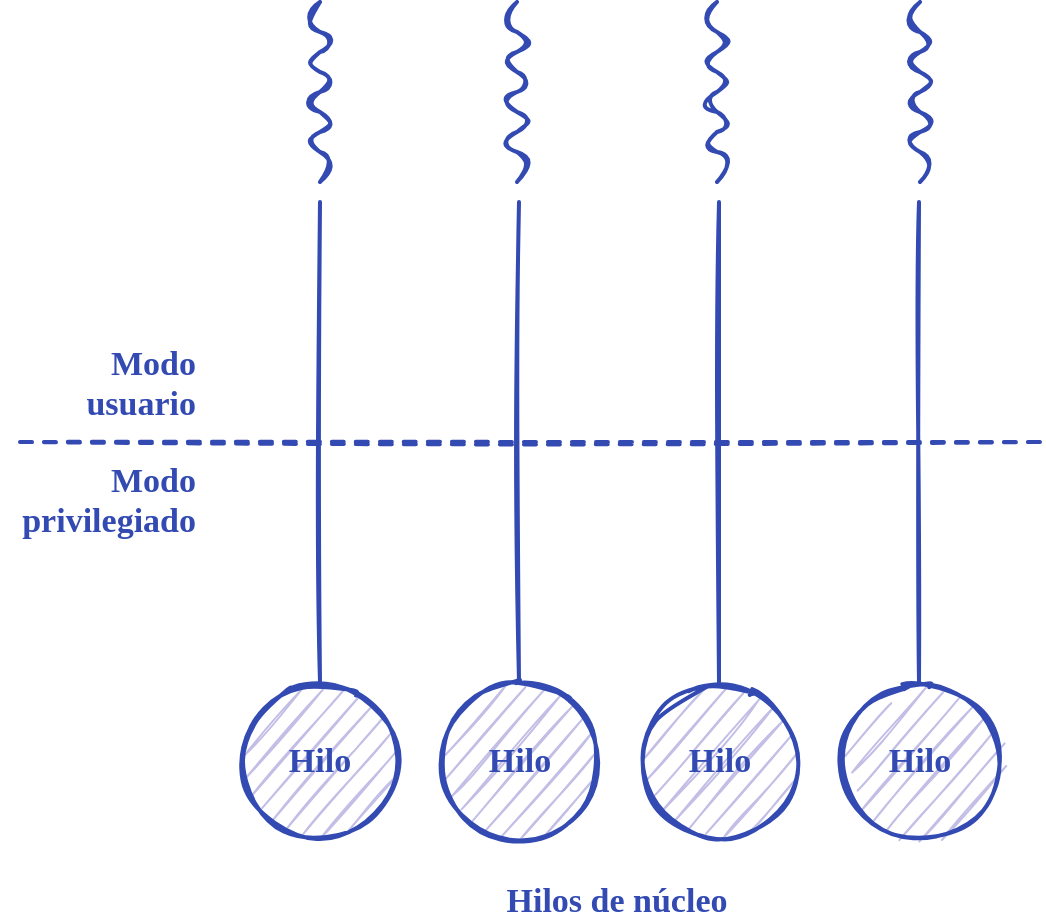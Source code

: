 <mxfile version="14.4.7" type="google"><diagram id="akEowiJKr_ScigKzrRVM" name="Page-1"><mxGraphModel dx="-707" dy="745" grid="1" gridSize="10" guides="1" tooltips="1" connect="1" arrows="1" fold="1" page="1" pageScale="1" pageWidth="689" pageHeight="517" math="0" shadow="0"><root><mxCell id="0"/><mxCell id="1" parent="0"/><mxCell id="lgN72yZ7XG6kfilp9ZLk-28" value="Modo&#10;usuario" style="text;strokeColor=none;fillColor=none;align=right;verticalAlign=middle;rounded=0;shadow=0;sketch=1;fontFamily=Ink Free;fontSize=17;fontStyle=1;fontColor=#324ab2;spacingBottom=5;" parent="1" vertex="1"><mxGeometry x="2160" y="194" width="70" height="35" as="geometry"/></mxCell><mxCell id="lgN72yZ7XG6kfilp9ZLk-29" value="Modo&#10;privilegiado" style="text;strokeColor=none;fillColor=none;align=right;verticalAlign=middle;rounded=0;shadow=0;sketch=1;fontFamily=Ink Free;fontSize=17;fontStyle=1;fontColor=#324ab2;spacingBottom=5;" parent="1" vertex="1"><mxGeometry x="2130" y="250" width="100" height="40" as="geometry"/></mxCell><mxCell id="lgN72yZ7XG6kfilp9ZLk-30" value="Hilo" style="ellipse;aspect=fixed;rounded=0;shadow=0;fontFamily=Ink Free;fontSize=17;strokeWidth=2;spacing=20;sketch=1;align=center;strokeColor=#324ab2;fontColor=#324ab2;fillColor=#c2bee6;spacingBottom=5;fontStyle=1" parent="1" vertex="1"><mxGeometry x="2350" y="360" width="80" height="80" as="geometry"/></mxCell><mxCell id="lgN72yZ7XG6kfilp9ZLk-35" value="" style="endArrow=none;strokeWidth=2;rounded=0;shadow=0;fontFamily=Ink Free;fontSize=17;spacing=20;sketch=1;dashed=1;strokeColor=#324ab2;fontColor=#324ab2;spacingBottom=5;fontStyle=1" parent="1" edge="1"><mxGeometry width="50" height="50" relative="1" as="geometry"><mxPoint x="2140" y="240" as="sourcePoint"/><mxPoint x="2650" y="240" as="targetPoint"/></mxGeometry></mxCell><mxCell id="lgN72yZ7XG6kfilp9ZLk-37" value="Hilo" style="ellipse;aspect=fixed;rounded=0;shadow=0;fontFamily=Ink Free;fontSize=17;strokeWidth=2;spacing=20;sketch=1;align=center;strokeColor=#324ab2;fontColor=#324ab2;fillColor=#c2bee6;spacingBottom=5;fontStyle=1" parent="1" vertex="1"><mxGeometry x="2450" y="360" width="80" height="80" as="geometry"/></mxCell><mxCell id="lgN72yZ7XG6kfilp9ZLk-38" value="Hilo" style="ellipse;aspect=fixed;rounded=0;shadow=0;fontFamily=Ink Free;fontSize=17;strokeWidth=2;spacing=20;sketch=1;align=center;strokeColor=#324ab2;fontColor=#324ab2;fillColor=#c2bee6;spacingBottom=5;fontStyle=1" parent="1" vertex="1"><mxGeometry x="2250" y="360" width="80" height="80" as="geometry"/></mxCell><mxCell id="lgN72yZ7XG6kfilp9ZLk-39" value="Hilo" style="ellipse;aspect=fixed;rounded=0;shadow=0;fontFamily=Ink Free;fontSize=17;strokeWidth=2;spacing=20;sketch=1;align=center;strokeColor=#324ab2;fontColor=#324ab2;fillColor=#c2bee6;spacingBottom=5;fontStyle=1" parent="1" vertex="1"><mxGeometry x="2550" y="360" width="80" height="80" as="geometry"/></mxCell><mxCell id="lgN72yZ7XG6kfilp9ZLk-40" value="Hilos de núcleo" style="text;fillColor=none;align=center;verticalAlign=middle;rounded=0;shadow=0;fontFamily=Ink Free;fontSize=17;strokeWidth=2;spacing=20;sketch=1;fontStyle=1;fontColor=#324ab2;spacingBottom=5;" parent="1" vertex="1"><mxGeometry x="2358.5" y="460" width="160" height="20" as="geometry"/></mxCell><mxCell id="lgN72yZ7XG6kfilp9ZLk-71" value="" style="rounded=0;orthogonalLoop=1;jettySize=auto;exitX=0.5;exitY=1;exitDx=0;exitDy=0;strokeWidth=2;shadow=0;fontFamily=Ink Free;fontSize=17;spacing=20;endArrow=none;sketch=1;entryX=0.5;entryY=0;entryDx=0;entryDy=0;strokeColor=#324ab2;fontColor=#324ab2;spacingBottom=5;fontStyle=1" parent="1" target="lgN72yZ7XG6kfilp9ZLk-38" edge="1"><mxGeometry relative="1" as="geometry"><mxPoint x="2290" y="120" as="sourcePoint"/><mxPoint x="1770" y="250" as="targetPoint"/></mxGeometry></mxCell><mxCell id="lgN72yZ7XG6kfilp9ZLk-72" value="" style="rounded=0;orthogonalLoop=1;jettySize=auto;exitX=0.5;exitY=1;exitDx=0;exitDy=0;strokeWidth=2;shadow=0;fontFamily=Ink Free;fontSize=17;spacing=20;endArrow=none;sketch=1;entryX=0.5;entryY=0;entryDx=0;entryDy=0;strokeColor=#324ab2;fontColor=#324ab2;spacingBottom=5;fontStyle=1" parent="1" edge="1"><mxGeometry relative="1" as="geometry"><mxPoint x="2389.5" y="120" as="sourcePoint"/><mxPoint x="2389.5" y="360" as="targetPoint"/></mxGeometry></mxCell><mxCell id="lgN72yZ7XG6kfilp9ZLk-73" value="" style="rounded=0;orthogonalLoop=1;jettySize=auto;exitX=0.5;exitY=1;exitDx=0;exitDy=0;strokeWidth=2;shadow=0;fontFamily=Ink Free;fontSize=17;spacing=20;endArrow=none;sketch=1;entryX=0.5;entryY=0;entryDx=0;entryDy=0;strokeColor=#324ab2;fontColor=#324ab2;spacingBottom=5;fontStyle=1" parent="1" edge="1"><mxGeometry relative="1" as="geometry"><mxPoint x="2489.5" y="120" as="sourcePoint"/><mxPoint x="2489.5" y="360" as="targetPoint"/></mxGeometry></mxCell><mxCell id="lgN72yZ7XG6kfilp9ZLk-74" value="" style="rounded=0;orthogonalLoop=1;jettySize=auto;exitX=0.5;exitY=1;exitDx=0;exitDy=0;strokeWidth=2;shadow=0;fontFamily=Ink Free;fontSize=17;spacing=20;endArrow=none;sketch=1;entryX=0.5;entryY=0;entryDx=0;entryDy=0;strokeColor=#324ab2;fontColor=#324ab2;spacingBottom=5;fontStyle=1" parent="1" edge="1"><mxGeometry relative="1" as="geometry"><mxPoint x="2589.5" y="120" as="sourcePoint"/><mxPoint x="2589.5" y="360" as="targetPoint"/></mxGeometry></mxCell><mxCell id="lgN72yZ7XG6kfilp9ZLk-99" value="" style="endArrow=none;strokeWidth=2;shadow=0;fontFamily=Ink Free;fontSize=17;spacing=20;sketch=1;curved=1;strokeColor=#324ab2;fontColor=#324ab2;spacingBottom=5;fontStyle=1" parent="1" edge="1"><mxGeometry width="50" height="50" relative="1" as="geometry"><mxPoint x="2290" y="110" as="sourcePoint"/><mxPoint x="2290" y="20" as="targetPoint"/><Array as="points"><mxPoint x="2300" y="100"/><mxPoint x="2280" y="90"/><mxPoint x="2300" y="80"/><mxPoint x="2280" y="70"/><mxPoint x="2300" y="60"/><mxPoint x="2280" y="50"/><mxPoint x="2300" y="40"/><mxPoint x="2280" y="30"/></Array></mxGeometry></mxCell><mxCell id="lgN72yZ7XG6kfilp9ZLk-100" value="" style="endArrow=none;strokeWidth=2;shadow=0;fontFamily=Ink Free;fontSize=17;spacing=20;sketch=1;curved=1;strokeColor=#324ab2;fontColor=#324ab2;spacingBottom=5;fontStyle=1" parent="1" edge="1"><mxGeometry width="50" height="50" relative="1" as="geometry"><mxPoint x="2388.5" y="110" as="sourcePoint"/><mxPoint x="2388.5" y="20" as="targetPoint"/><Array as="points"><mxPoint x="2398.5" y="100"/><mxPoint x="2378.5" y="90"/><mxPoint x="2398.5" y="80"/><mxPoint x="2378.5" y="70"/><mxPoint x="2398.5" y="60"/><mxPoint x="2378.5" y="50"/><mxPoint x="2398.5" y="40"/><mxPoint x="2378.5" y="30"/></Array></mxGeometry></mxCell><mxCell id="lgN72yZ7XG6kfilp9ZLk-101" value="" style="endArrow=none;strokeWidth=2;shadow=0;fontFamily=Ink Free;fontSize=17;spacing=20;sketch=1;curved=1;strokeColor=#324ab2;fontColor=#324ab2;spacingBottom=5;fontStyle=1" parent="1" edge="1"><mxGeometry width="50" height="50" relative="1" as="geometry"><mxPoint x="2488.5" y="110" as="sourcePoint"/><mxPoint x="2488.5" y="20" as="targetPoint"/><Array as="points"><mxPoint x="2498.5" y="100"/><mxPoint x="2478.5" y="90"/><mxPoint x="2498.5" y="80"/><mxPoint x="2478.5" y="70"/><mxPoint x="2498.5" y="60"/><mxPoint x="2478.5" y="50"/><mxPoint x="2498.5" y="40"/><mxPoint x="2478.5" y="30"/></Array></mxGeometry></mxCell><mxCell id="lgN72yZ7XG6kfilp9ZLk-102" value="" style="endArrow=none;strokeWidth=2;shadow=0;fontFamily=Ink Free;fontSize=17;spacing=20;sketch=1;curved=1;strokeColor=#324ab2;fontColor=#324ab2;spacingBottom=5;fontStyle=1" parent="1" edge="1"><mxGeometry width="50" height="50" relative="1" as="geometry"><mxPoint x="2590" y="110" as="sourcePoint"/><mxPoint x="2590" y="20" as="targetPoint"/><Array as="points"><mxPoint x="2600" y="100"/><mxPoint x="2580" y="90"/><mxPoint x="2600" y="80"/><mxPoint x="2580" y="70"/><mxPoint x="2600" y="60"/><mxPoint x="2580" y="50"/><mxPoint x="2600" y="40"/><mxPoint x="2580" y="30"/></Array></mxGeometry></mxCell></root></mxGraphModel></diagram></mxfile>